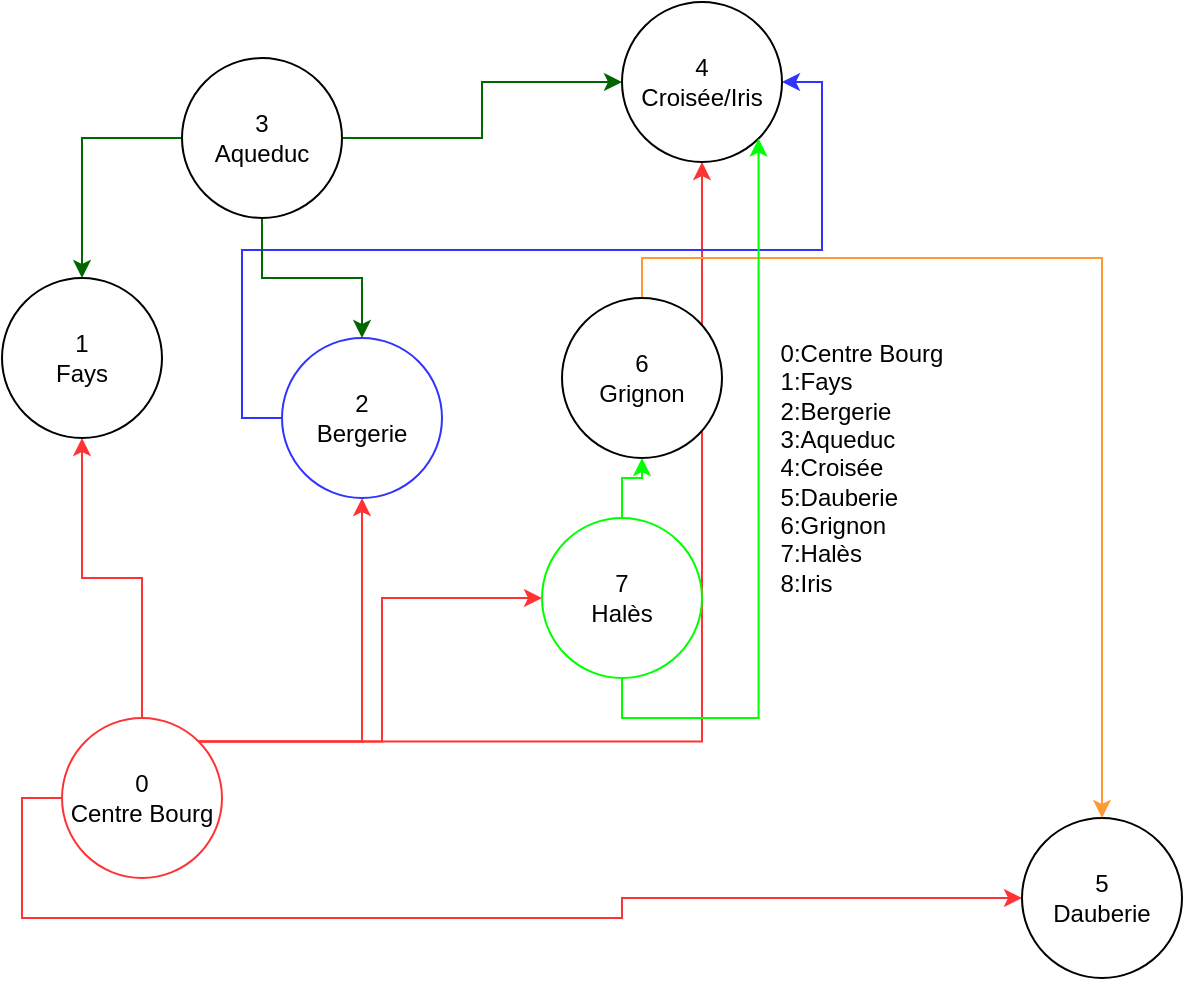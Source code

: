 <mxfile version="14.5.1" type="device"><diagram id="bwMOYKGwC5gJi71heORs" name="Page-1"><mxGraphModel dx="593" dy="1667" grid="1" gridSize="10" guides="1" tooltips="1" connect="1" arrows="1" fold="1" page="1" pageScale="1" pageWidth="827" pageHeight="1169" math="0" shadow="0"><root><mxCell id="0"/><mxCell id="1" parent="0"/><mxCell id="mNd3NfGm93ZF15sxlpVF-1" value="0:Centre Bourg&lt;br&gt;&lt;div style=&quot;text-align: left&quot;&gt;&lt;span&gt;1:Fays&lt;/span&gt;&lt;/div&gt;&lt;div style=&quot;text-align: left&quot;&gt;&lt;span&gt;2:Bergerie&lt;/span&gt;&lt;/div&gt;&lt;div style=&quot;text-align: left&quot;&gt;&lt;span&gt;3:Aqueduc&lt;/span&gt;&lt;/div&gt;&lt;div style=&quot;text-align: left&quot;&gt;&lt;span&gt;4:Croisée&lt;/span&gt;&lt;/div&gt;&lt;div style=&quot;text-align: left&quot;&gt;&lt;span&gt;5:Dauberie&lt;/span&gt;&lt;/div&gt;&lt;div style=&quot;text-align: left&quot;&gt;&lt;span&gt;6:Grignon&lt;/span&gt;&lt;/div&gt;&lt;div style=&quot;text-align: left&quot;&gt;&lt;span&gt;7:Halès&lt;/span&gt;&lt;/div&gt;&lt;div style=&quot;text-align: left&quot;&gt;&lt;span&gt;8:Iris&lt;/span&gt;&lt;/div&gt;" style="text;html=1;strokeColor=none;fillColor=none;align=center;verticalAlign=middle;whiteSpace=wrap;rounded=0;" vertex="1" parent="1"><mxGeometry x="640" y="20" width="100" height="130" as="geometry"/></mxCell><mxCell id="mNd3NfGm93ZF15sxlpVF-12" style="edgeStyle=orthogonalEdgeStyle;rounded=0;orthogonalLoop=1;jettySize=auto;html=1;exitX=0.5;exitY=0;exitDx=0;exitDy=0;entryX=0.5;entryY=1;entryDx=0;entryDy=0;strokeColor=#FF3333;" edge="1" parent="1" source="mNd3NfGm93ZF15sxlpVF-2" target="mNd3NfGm93ZF15sxlpVF-4"><mxGeometry relative="1" as="geometry"/></mxCell><mxCell id="mNd3NfGm93ZF15sxlpVF-13" style="edgeStyle=orthogonalEdgeStyle;rounded=0;orthogonalLoop=1;jettySize=auto;html=1;exitX=0;exitY=0.5;exitDx=0;exitDy=0;strokeColor=#FF3333;" edge="1" parent="1" source="mNd3NfGm93ZF15sxlpVF-2" target="mNd3NfGm93ZF15sxlpVF-8"><mxGeometry relative="1" as="geometry"/></mxCell><mxCell id="mNd3NfGm93ZF15sxlpVF-14" style="edgeStyle=orthogonalEdgeStyle;rounded=0;orthogonalLoop=1;jettySize=auto;html=1;exitX=1;exitY=0;exitDx=0;exitDy=0;strokeColor=#FF3333;" edge="1" parent="1" source="mNd3NfGm93ZF15sxlpVF-2" target="mNd3NfGm93ZF15sxlpVF-5"><mxGeometry relative="1" as="geometry"/></mxCell><mxCell id="mNd3NfGm93ZF15sxlpVF-15" style="edgeStyle=orthogonalEdgeStyle;rounded=0;orthogonalLoop=1;jettySize=auto;html=1;exitX=1;exitY=0;exitDx=0;exitDy=0;strokeColor=#FF3333;" edge="1" parent="1" source="mNd3NfGm93ZF15sxlpVF-2" target="mNd3NfGm93ZF15sxlpVF-7"><mxGeometry relative="1" as="geometry"/></mxCell><mxCell id="mNd3NfGm93ZF15sxlpVF-16" style="edgeStyle=orthogonalEdgeStyle;rounded=0;orthogonalLoop=1;jettySize=auto;html=1;exitX=1;exitY=0;exitDx=0;exitDy=0;entryX=0;entryY=0.5;entryDx=0;entryDy=0;strokeColor=#FF3333;" edge="1" parent="1" source="mNd3NfGm93ZF15sxlpVF-2" target="mNd3NfGm93ZF15sxlpVF-10"><mxGeometry relative="1" as="geometry"/></mxCell><mxCell id="mNd3NfGm93ZF15sxlpVF-2" value="0&lt;br&gt;Centre Bourg" style="ellipse;whiteSpace=wrap;html=1;aspect=fixed;strokeColor=#FF3333;" vertex="1" parent="1"><mxGeometry x="290" y="210" width="80" height="80" as="geometry"/></mxCell><mxCell id="mNd3NfGm93ZF15sxlpVF-4" value="1&lt;br&gt;Fays" style="ellipse;whiteSpace=wrap;html=1;aspect=fixed;" vertex="1" parent="1"><mxGeometry x="260" y="-10" width="80" height="80" as="geometry"/></mxCell><mxCell id="mNd3NfGm93ZF15sxlpVF-20" style="edgeStyle=orthogonalEdgeStyle;rounded=0;orthogonalLoop=1;jettySize=auto;html=1;exitX=0;exitY=0.5;exitDx=0;exitDy=0;entryX=1;entryY=0.5;entryDx=0;entryDy=0;strokeColor=#3333FF;" edge="1" parent="1" source="mNd3NfGm93ZF15sxlpVF-5" target="mNd3NfGm93ZF15sxlpVF-7"><mxGeometry relative="1" as="geometry"/></mxCell><mxCell id="mNd3NfGm93ZF15sxlpVF-5" value="2&lt;br&gt;Bergerie" style="ellipse;whiteSpace=wrap;html=1;aspect=fixed;strokeColor=#3333FF;" vertex="1" parent="1"><mxGeometry x="400" y="20" width="80" height="80" as="geometry"/></mxCell><mxCell id="mNd3NfGm93ZF15sxlpVF-27" style="edgeStyle=orthogonalEdgeStyle;rounded=0;orthogonalLoop=1;jettySize=auto;html=1;exitX=1;exitY=0.5;exitDx=0;exitDy=0;entryX=0;entryY=0.5;entryDx=0;entryDy=0;strokeColor=#006600;" edge="1" parent="1" source="mNd3NfGm93ZF15sxlpVF-6" target="mNd3NfGm93ZF15sxlpVF-7"><mxGeometry relative="1" as="geometry"/></mxCell><mxCell id="mNd3NfGm93ZF15sxlpVF-28" style="edgeStyle=orthogonalEdgeStyle;rounded=0;orthogonalLoop=1;jettySize=auto;html=1;exitX=0;exitY=0.5;exitDx=0;exitDy=0;strokeColor=#006600;" edge="1" parent="1" source="mNd3NfGm93ZF15sxlpVF-6" target="mNd3NfGm93ZF15sxlpVF-4"><mxGeometry relative="1" as="geometry"/></mxCell><mxCell id="mNd3NfGm93ZF15sxlpVF-29" style="edgeStyle=orthogonalEdgeStyle;rounded=0;orthogonalLoop=1;jettySize=auto;html=1;exitX=0.5;exitY=1;exitDx=0;exitDy=0;entryX=0.5;entryY=0;entryDx=0;entryDy=0;strokeColor=#006600;" edge="1" parent="1" source="mNd3NfGm93ZF15sxlpVF-6" target="mNd3NfGm93ZF15sxlpVF-5"><mxGeometry relative="1" as="geometry"/></mxCell><mxCell id="mNd3NfGm93ZF15sxlpVF-6" value="3&lt;br&gt;Aqueduc" style="ellipse;whiteSpace=wrap;html=1;aspect=fixed;" vertex="1" parent="1"><mxGeometry x="350" y="-120" width="80" height="80" as="geometry"/></mxCell><mxCell id="mNd3NfGm93ZF15sxlpVF-7" value="4&lt;br&gt;Croisée/Iris" style="ellipse;whiteSpace=wrap;html=1;aspect=fixed;strokeColor=#000000;" vertex="1" parent="1"><mxGeometry x="570" y="-148" width="80" height="80" as="geometry"/></mxCell><mxCell id="mNd3NfGm93ZF15sxlpVF-8" value="5&lt;br&gt;Dauberie" style="ellipse;whiteSpace=wrap;html=1;aspect=fixed;" vertex="1" parent="1"><mxGeometry x="770" y="260" width="80" height="80" as="geometry"/></mxCell><mxCell id="mNd3NfGm93ZF15sxlpVF-24" style="edgeStyle=orthogonalEdgeStyle;rounded=0;orthogonalLoop=1;jettySize=auto;html=1;exitX=0.5;exitY=0;exitDx=0;exitDy=0;entryX=0.5;entryY=0;entryDx=0;entryDy=0;strokeColor=#FF9933;" edge="1" parent="1" source="mNd3NfGm93ZF15sxlpVF-9" target="mNd3NfGm93ZF15sxlpVF-8"><mxGeometry relative="1" as="geometry"/></mxCell><mxCell id="mNd3NfGm93ZF15sxlpVF-9" value="6&lt;br&gt;Grignon" style="ellipse;whiteSpace=wrap;html=1;aspect=fixed;" vertex="1" parent="1"><mxGeometry x="540" width="80" height="80" as="geometry"/></mxCell><mxCell id="mNd3NfGm93ZF15sxlpVF-22" style="edgeStyle=orthogonalEdgeStyle;rounded=0;orthogonalLoop=1;jettySize=auto;html=1;exitX=0.5;exitY=1;exitDx=0;exitDy=0;strokeColor=#00FF00;entryX=1;entryY=1;entryDx=0;entryDy=0;" edge="1" parent="1" source="mNd3NfGm93ZF15sxlpVF-10" target="mNd3NfGm93ZF15sxlpVF-7"><mxGeometry relative="1" as="geometry"><mxPoint x="670" y="-100" as="targetPoint"/></mxGeometry></mxCell><mxCell id="mNd3NfGm93ZF15sxlpVF-23" value="" style="edgeStyle=orthogonalEdgeStyle;rounded=0;orthogonalLoop=1;jettySize=auto;html=1;strokeColor=#00FF00;" edge="1" parent="1" source="mNd3NfGm93ZF15sxlpVF-10" target="mNd3NfGm93ZF15sxlpVF-9"><mxGeometry relative="1" as="geometry"/></mxCell><mxCell id="mNd3NfGm93ZF15sxlpVF-10" value="7&lt;br&gt;Halès" style="ellipse;whiteSpace=wrap;html=1;aspect=fixed;strokeColor=#00FF00;" vertex="1" parent="1"><mxGeometry x="530" y="110" width="80" height="80" as="geometry"/></mxCell></root></mxGraphModel></diagram></mxfile>